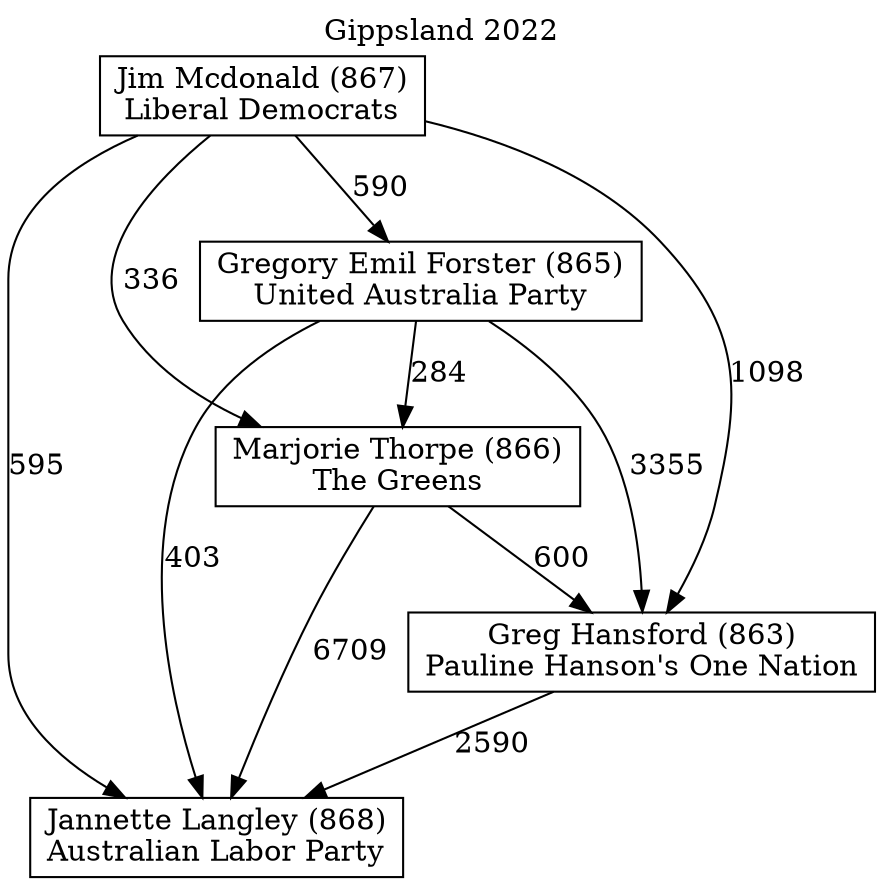 // House preference flow
digraph "Jannette Langley (868)_Gippsland_2022" {
	graph [label="Gippsland 2022" labelloc=t mclimit=10]
	node [shape=box]
	"Jim Mcdonald (867)" [label="Jim Mcdonald (867)
Liberal Democrats"]
	"Jannette Langley (868)" [label="Jannette Langley (868)
Australian Labor Party"]
	"Gregory Emil Forster (865)" [label="Gregory Emil Forster (865)
United Australia Party"]
	"Greg Hansford (863)" [label="Greg Hansford (863)
Pauline Hanson's One Nation"]
	"Marjorie Thorpe (866)" [label="Marjorie Thorpe (866)
The Greens"]
	"Jim Mcdonald (867)" -> "Greg Hansford (863)" [label=1098]
	"Gregory Emil Forster (865)" -> "Greg Hansford (863)" [label=3355]
	"Marjorie Thorpe (866)" -> "Jannette Langley (868)" [label=6709]
	"Gregory Emil Forster (865)" -> "Jannette Langley (868)" [label=403]
	"Jim Mcdonald (867)" -> "Gregory Emil Forster (865)" [label=590]
	"Gregory Emil Forster (865)" -> "Marjorie Thorpe (866)" [label=284]
	"Jim Mcdonald (867)" -> "Jannette Langley (868)" [label=595]
	"Marjorie Thorpe (866)" -> "Greg Hansford (863)" [label=600]
	"Greg Hansford (863)" -> "Jannette Langley (868)" [label=2590]
	"Jim Mcdonald (867)" -> "Marjorie Thorpe (866)" [label=336]
}
